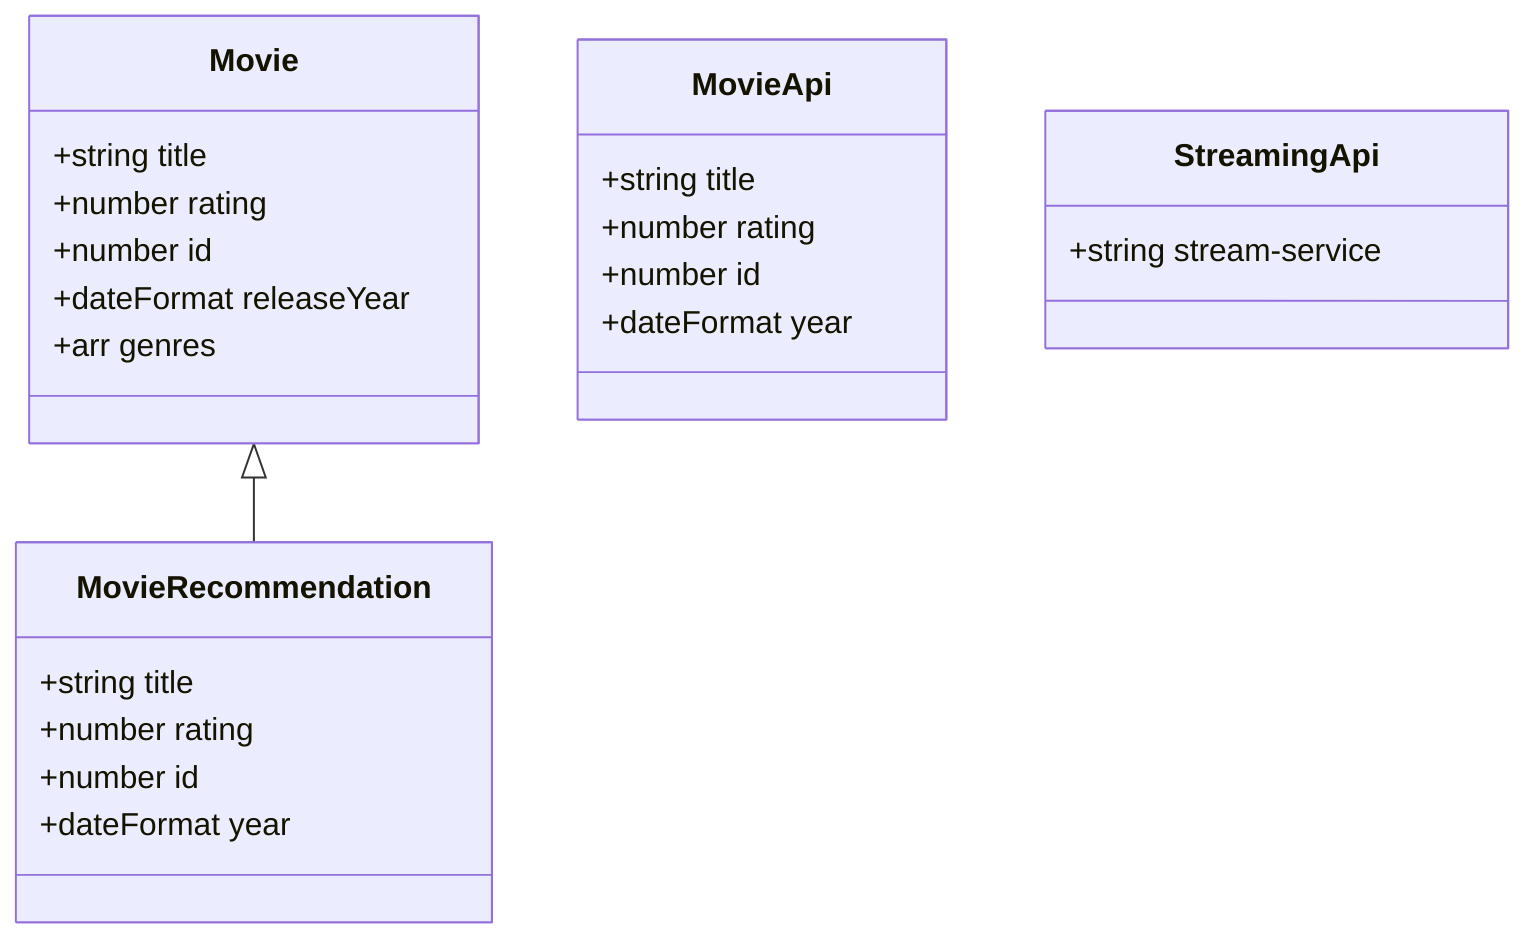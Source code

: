 classDiagram

Movie  <|-- MovieRecommendation

class Movie {

    +string title
    +number rating
    +number id
    +dateFormat releaseYear
    +arr genres
}

class MovieRecommendation {

    +string title
    +number rating
    +number id
    +dateFormat year

}

class MovieApi {

    +string title
    +number rating
    +number id
    +dateFormat year

}

class StreamingApi {
    +string stream-service
}